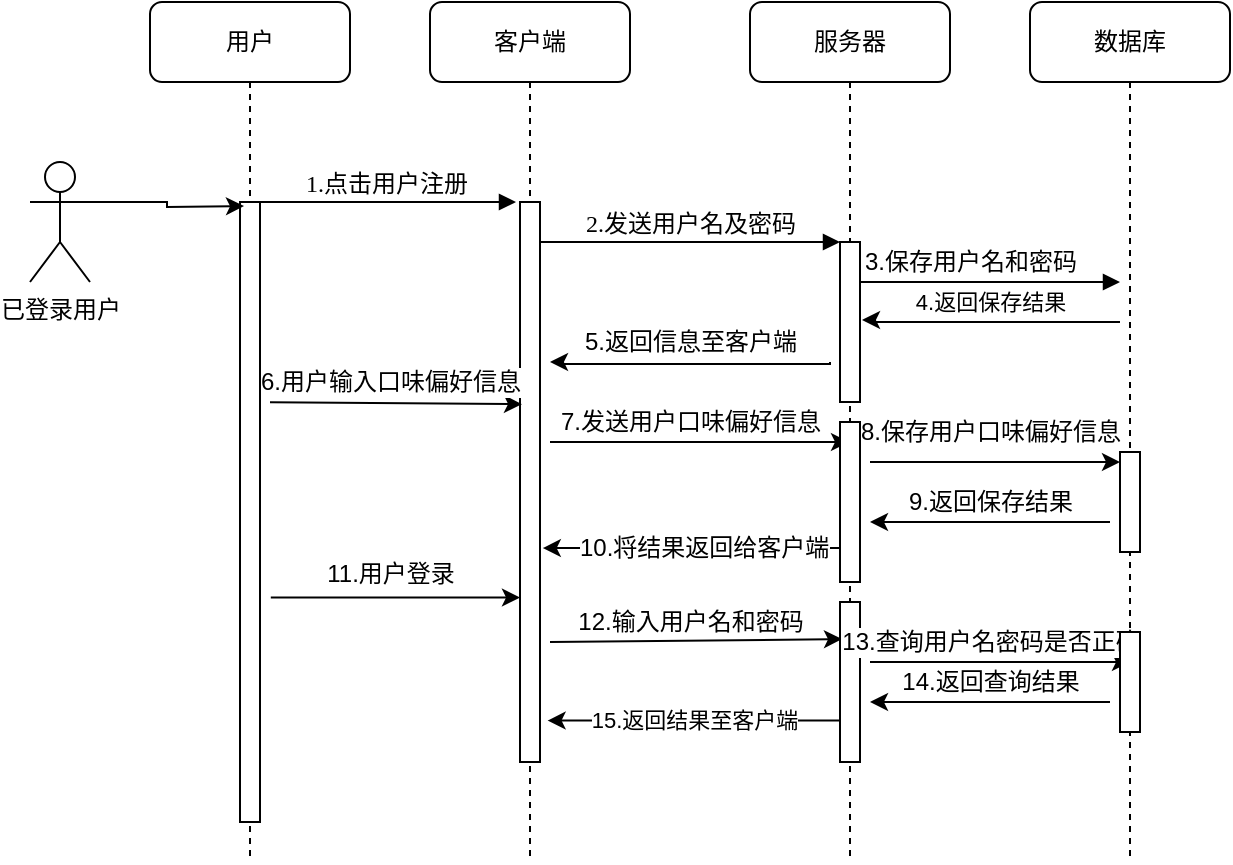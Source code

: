 <mxfile version="12.3.3" type="device" pages="1"><diagram id="gue26XQqfwyCubE_fEY7" name="Page-1"><mxGraphModel dx="1024" dy="567" grid="1" gridSize="10" guides="1" tooltips="1" connect="1" arrows="1" fold="1" page="1" pageScale="1" pageWidth="827" pageHeight="1169" math="0" shadow="0"><root><mxCell id="0"/><mxCell id="1" parent="0"/><mxCell id="UTwbslgmCEWSOonBXRfV-1" value="客户端" style="shape=umlLifeline;perimeter=lifelinePerimeter;whiteSpace=wrap;html=1;container=1;collapsible=0;recursiveResize=0;outlineConnect=0;rounded=1;shadow=0;comic=0;labelBackgroundColor=none;strokeWidth=1;fontFamily=Verdana;fontSize=12;align=center;" vertex="1" parent="1"><mxGeometry x="320" y="80" width="100" height="430" as="geometry"/></mxCell><mxCell id="UTwbslgmCEWSOonBXRfV-2" value="" style="html=1;points=[];perimeter=orthogonalPerimeter;rounded=0;shadow=0;comic=0;labelBackgroundColor=none;strokeWidth=1;fontFamily=Verdana;fontSize=12;align=center;" vertex="1" parent="UTwbslgmCEWSOonBXRfV-1"><mxGeometry x="45" y="100" width="10" height="280" as="geometry"/></mxCell><mxCell id="UTwbslgmCEWSOonBXRfV-3" value="" style="endArrow=classic;html=1;" edge="1" parent="UTwbslgmCEWSOonBXRfV-1" target="UTwbslgmCEWSOonBXRfV-7"><mxGeometry width="50" height="50" relative="1" as="geometry"><mxPoint x="60" y="220" as="sourcePoint"/><mxPoint x="100" y="190" as="targetPoint"/></mxGeometry></mxCell><mxCell id="UTwbslgmCEWSOonBXRfV-4" value="7.发送用户口味偏好信息" style="text;html=1;align=center;verticalAlign=middle;resizable=0;points=[];;labelBackgroundColor=#ffffff;" vertex="1" connectable="0" parent="UTwbslgmCEWSOonBXRfV-3"><mxGeometry x="-0.604" y="1" relative="1" as="geometry"><mxPoint x="40" y="-9" as="offset"/></mxGeometry></mxCell><mxCell id="UTwbslgmCEWSOonBXRfV-5" value="" style="endArrow=classic;html=1;entryX=0.1;entryY=0.232;entryDx=0;entryDy=0;entryPerimeter=0;" edge="1" parent="UTwbslgmCEWSOonBXRfV-1" target="UTwbslgmCEWSOonBXRfV-9"><mxGeometry width="50" height="50" relative="1" as="geometry"><mxPoint x="60" y="320" as="sourcePoint"/><mxPoint x="120" y="300" as="targetPoint"/></mxGeometry></mxCell><mxCell id="UTwbslgmCEWSOonBXRfV-6" value="12.输入用户名和密码" style="text;html=1;align=center;verticalAlign=middle;resizable=0;points=[];;labelBackgroundColor=#ffffff;" vertex="1" connectable="0" parent="UTwbslgmCEWSOonBXRfV-5"><mxGeometry x="-0.239" y="-3" relative="1" as="geometry"><mxPoint x="14" y="-12.5" as="offset"/></mxGeometry></mxCell><mxCell id="UTwbslgmCEWSOonBXRfV-7" value="服务器" style="shape=umlLifeline;perimeter=lifelinePerimeter;whiteSpace=wrap;html=1;container=1;collapsible=0;recursiveResize=0;outlineConnect=0;rounded=1;shadow=0;comic=0;labelBackgroundColor=none;strokeWidth=1;fontFamily=Verdana;fontSize=12;align=center;" vertex="1" parent="1"><mxGeometry x="480" y="80" width="100" height="430" as="geometry"/></mxCell><mxCell id="UTwbslgmCEWSOonBXRfV-8" value="" style="html=1;points=[];perimeter=orthogonalPerimeter;rounded=0;shadow=0;comic=0;labelBackgroundColor=none;strokeWidth=1;fontFamily=Verdana;fontSize=12;align=center;" vertex="1" parent="UTwbslgmCEWSOonBXRfV-7"><mxGeometry x="45" y="120" width="10" height="80" as="geometry"/></mxCell><mxCell id="UTwbslgmCEWSOonBXRfV-9" value="" style="html=1;points=[];perimeter=orthogonalPerimeter;rounded=0;shadow=0;comic=0;labelBackgroundColor=none;strokeWidth=1;fontFamily=Verdana;fontSize=12;align=center;" vertex="1" parent="UTwbslgmCEWSOonBXRfV-7"><mxGeometry x="45" y="300" width="10" height="80" as="geometry"/></mxCell><mxCell id="UTwbslgmCEWSOonBXRfV-10" value="" style="endArrow=classic;html=1;entryX=0.5;entryY=0.3;entryDx=0;entryDy=0;entryPerimeter=0;" edge="1" parent="UTwbslgmCEWSOonBXRfV-7" target="UTwbslgmCEWSOonBXRfV-14"><mxGeometry width="50" height="50" relative="1" as="geometry"><mxPoint x="60" y="330" as="sourcePoint"/><mxPoint x="110" y="300" as="targetPoint"/></mxGeometry></mxCell><mxCell id="UTwbslgmCEWSOonBXRfV-11" value="13.查询用户名密码是否正确" style="text;html=1;align=center;verticalAlign=middle;resizable=0;points=[];;labelBackgroundColor=#ffffff;" vertex="1" connectable="0" parent="UTwbslgmCEWSOonBXRfV-10"><mxGeometry x="-0.514" y="-1" relative="1" as="geometry"><mxPoint x="28" y="-11" as="offset"/></mxGeometry></mxCell><mxCell id="UTwbslgmCEWSOonBXRfV-12" value="数据库" style="shape=umlLifeline;perimeter=lifelinePerimeter;whiteSpace=wrap;html=1;container=1;collapsible=0;recursiveResize=0;outlineConnect=0;rounded=1;shadow=0;comic=0;labelBackgroundColor=none;strokeWidth=1;fontFamily=Verdana;fontSize=12;align=center;" vertex="1" parent="1"><mxGeometry x="620" y="80" width="100" height="430" as="geometry"/></mxCell><mxCell id="UTwbslgmCEWSOonBXRfV-13" value="" style="html=1;points=[];perimeter=orthogonalPerimeter;rounded=0;shadow=0;comic=0;labelBackgroundColor=none;strokeWidth=1;fontFamily=Verdana;fontSize=12;align=center;" vertex="1" parent="UTwbslgmCEWSOonBXRfV-12"><mxGeometry x="45" y="225" width="10" height="50" as="geometry"/></mxCell><mxCell id="UTwbslgmCEWSOonBXRfV-14" value="" style="html=1;points=[];perimeter=orthogonalPerimeter;rounded=0;shadow=0;comic=0;labelBackgroundColor=none;strokeWidth=1;fontFamily=Verdana;fontSize=12;align=center;" vertex="1" parent="UTwbslgmCEWSOonBXRfV-12"><mxGeometry x="45" y="315" width="10" height="50" as="geometry"/></mxCell><mxCell id="UTwbslgmCEWSOonBXRfV-15" value="用户" style="shape=umlLifeline;perimeter=lifelinePerimeter;whiteSpace=wrap;html=1;container=1;collapsible=0;recursiveResize=0;outlineConnect=0;rounded=1;shadow=0;comic=0;labelBackgroundColor=none;strokeWidth=1;fontFamily=Verdana;fontSize=12;align=center;" vertex="1" parent="1"><mxGeometry x="180" y="80" width="100" height="430" as="geometry"/></mxCell><mxCell id="UTwbslgmCEWSOonBXRfV-16" value="" style="html=1;points=[];perimeter=orthogonalPerimeter;rounded=0;shadow=0;comic=0;labelBackgroundColor=none;strokeWidth=1;fontFamily=Verdana;fontSize=12;align=center;" vertex="1" parent="UTwbslgmCEWSOonBXRfV-15"><mxGeometry x="45" y="100" width="10" height="310" as="geometry"/></mxCell><mxCell id="UTwbslgmCEWSOonBXRfV-17" value="4.返回保存结果" style="edgeStyle=orthogonalEdgeStyle;rounded=0;orthogonalLoop=1;jettySize=auto;html=1;" edge="1" parent="1"><mxGeometry x="0.939" y="-61" relative="1" as="geometry"><Array as="points"><mxPoint x="540" y="240"/><mxPoint x="540" y="239"/></Array><mxPoint x="536" y="239" as="targetPoint"/><mxPoint x="60" y="52" as="offset"/><mxPoint x="665" y="240" as="sourcePoint"/></mxGeometry></mxCell><mxCell id="UTwbslgmCEWSOonBXRfV-19" value="" style="html=1;verticalAlign=bottom;endArrow=block;labelBackgroundColor=none;fontFamily=Verdana;fontSize=12;edgeStyle=elbowEdgeStyle;elbow=vertical;" edge="1" parent="1" source="UTwbslgmCEWSOonBXRfV-8"><mxGeometry relative="1" as="geometry"><mxPoint x="590" y="220" as="sourcePoint"/><Array as="points"><mxPoint x="540" y="220"/></Array><mxPoint x="665" y="220" as="targetPoint"/></mxGeometry></mxCell><mxCell id="UTwbslgmCEWSOonBXRfV-40" value="3.保存用户名和密码" style="text;html=1;align=center;verticalAlign=middle;resizable=0;points=[];;labelBackgroundColor=#ffffff;" vertex="1" connectable="0" parent="UTwbslgmCEWSOonBXRfV-19"><mxGeometry x="-0.406" relative="1" as="geometry"><mxPoint x="16" y="-10" as="offset"/></mxGeometry></mxCell><mxCell id="UTwbslgmCEWSOonBXRfV-20" value="1.点击用户注册" style="html=1;verticalAlign=bottom;endArrow=block;entryX=0;entryY=0;labelBackgroundColor=none;fontFamily=Verdana;fontSize=12;edgeStyle=elbowEdgeStyle;elbow=vertical;" edge="1" parent="1"><mxGeometry relative="1" as="geometry"><mxPoint x="233" y="180" as="sourcePoint"/><mxPoint x="363" y="180" as="targetPoint"/></mxGeometry></mxCell><mxCell id="UTwbslgmCEWSOonBXRfV-21" value="2.发送用户名及密码" style="html=1;verticalAlign=bottom;endArrow=block;entryX=0;entryY=0;labelBackgroundColor=none;fontFamily=Verdana;fontSize=12;edgeStyle=elbowEdgeStyle;elbow=vertical;" edge="1" parent="1" source="UTwbslgmCEWSOonBXRfV-2" target="UTwbslgmCEWSOonBXRfV-8"><mxGeometry relative="1" as="geometry"><mxPoint x="450" y="200" as="sourcePoint"/></mxGeometry></mxCell><mxCell id="UTwbslgmCEWSOonBXRfV-22" style="edgeStyle=orthogonalEdgeStyle;rounded=0;orthogonalLoop=1;jettySize=auto;html=1;exitX=1;exitY=0.333;exitDx=0;exitDy=0;exitPerimeter=0;" edge="1" parent="1" source="UTwbslgmCEWSOonBXRfV-23"><mxGeometry relative="1" as="geometry"><mxPoint x="227" y="182" as="targetPoint"/></mxGeometry></mxCell><mxCell id="UTwbslgmCEWSOonBXRfV-23" value="已登录用户" style="shape=umlActor;verticalLabelPosition=bottom;labelBackgroundColor=#ffffff;verticalAlign=top;html=1;outlineConnect=0;" vertex="1" parent="1"><mxGeometry x="120" y="160" width="30" height="60" as="geometry"/></mxCell><mxCell id="UTwbslgmCEWSOonBXRfV-24" value="" style="endArrow=classic;html=1;entryX=1.14;entryY=0.618;entryDx=0;entryDy=0;entryPerimeter=0;" edge="1" parent="1" source="UTwbslgmCEWSOonBXRfV-30" target="UTwbslgmCEWSOonBXRfV-2"><mxGeometry width="50" height="50" relative="1" as="geometry"><mxPoint x="520" y="410" as="sourcePoint"/><mxPoint x="150" y="680" as="targetPoint"/></mxGeometry></mxCell><mxCell id="UTwbslgmCEWSOonBXRfV-25" value="&lt;div&gt;10.将结果返回给客户端&lt;/div&gt;" style="text;html=1;align=left;verticalAlign=middle;resizable=0;points=[];;labelBackgroundColor=#ffffff;" vertex="1" connectable="0" parent="UTwbslgmCEWSOonBXRfV-24"><mxGeometry x="0.291" y="-4" relative="1" as="geometry"><mxPoint x="-36" y="4" as="offset"/></mxGeometry></mxCell><mxCell id="UTwbslgmCEWSOonBXRfV-26" value="" style="edgeStyle=orthogonalEdgeStyle;rounded=0;orthogonalLoop=1;jettySize=auto;html=1;entryX=1.06;entryY=0.133;entryDx=0;entryDy=0;entryPerimeter=0;" edge="1" parent="1"><mxGeometry x="1" y="67" relative="1" as="geometry"><Array as="points"><mxPoint x="520" y="261"/><mxPoint x="384" y="261"/><mxPoint x="384" y="260"/></Array><mxPoint x="520" y="260" as="sourcePoint"/><mxPoint x="380" y="260" as="targetPoint"/><mxPoint x="-30" y="-7" as="offset"/></mxGeometry></mxCell><mxCell id="UTwbslgmCEWSOonBXRfV-27" value="5.返回信息至客户端" style="text;html=1;align=center;verticalAlign=middle;resizable=0;points=[];;labelBackgroundColor=#ffffff;" vertex="1" connectable="0" parent="UTwbslgmCEWSOonBXRfV-26"><mxGeometry x="0.203" y="2" relative="1" as="geometry"><mxPoint x="14" y="-13" as="offset"/></mxGeometry></mxCell><mxCell id="UTwbslgmCEWSOonBXRfV-28" value="" style="endArrow=classic;html=1;exitX=1.5;exitY=0.323;exitDx=0;exitDy=0;exitPerimeter=0;entryX=0.1;entryY=0.361;entryDx=0;entryDy=0;entryPerimeter=0;" edge="1" parent="1" source="UTwbslgmCEWSOonBXRfV-16" target="UTwbslgmCEWSOonBXRfV-2"><mxGeometry width="50" height="50" relative="1" as="geometry"><mxPoint x="250" y="320" as="sourcePoint"/><mxPoint x="300" y="270" as="targetPoint"/></mxGeometry></mxCell><mxCell id="UTwbslgmCEWSOonBXRfV-29" value="6.用户输入口味偏好信息" style="text;html=1;align=center;verticalAlign=middle;resizable=0;points=[];;labelBackgroundColor=#ffffff;" vertex="1" connectable="0" parent="UTwbslgmCEWSOonBXRfV-28"><mxGeometry x="-0.514" y="2" relative="1" as="geometry"><mxPoint x="29" y="-8.5" as="offset"/></mxGeometry></mxCell><mxCell id="UTwbslgmCEWSOonBXRfV-30" value="" style="html=1;points=[];perimeter=orthogonalPerimeter;rounded=0;shadow=0;comic=0;labelBackgroundColor=none;strokeWidth=1;fontFamily=Verdana;fontSize=12;align=center;" vertex="1" parent="1"><mxGeometry x="525" y="290" width="10" height="80" as="geometry"/></mxCell><mxCell id="UTwbslgmCEWSOonBXRfV-31" value="" style="endArrow=classic;html=1;exitX=1.5;exitY=0.25;exitDx=0;exitDy=0;exitPerimeter=0;" edge="1" parent="1" source="UTwbslgmCEWSOonBXRfV-30" target="UTwbslgmCEWSOonBXRfV-13"><mxGeometry width="50" height="50" relative="1" as="geometry"><mxPoint x="560" y="340" as="sourcePoint"/><mxPoint x="610" y="290" as="targetPoint"/></mxGeometry></mxCell><mxCell id="UTwbslgmCEWSOonBXRfV-32" value="8.保存用户口味偏好信息" style="text;html=1;align=center;verticalAlign=middle;resizable=0;points=[];;labelBackgroundColor=#ffffff;" vertex="1" connectable="0" parent="UTwbslgmCEWSOonBXRfV-31"><mxGeometry x="-0.222" y="-1" relative="1" as="geometry"><mxPoint x="11" y="-16" as="offset"/></mxGeometry></mxCell><mxCell id="UTwbslgmCEWSOonBXRfV-33" value="" style="endArrow=classic;html=1;" edge="1" parent="1"><mxGeometry width="50" height="50" relative="1" as="geometry"><mxPoint x="660" y="340" as="sourcePoint"/><mxPoint x="540" y="340" as="targetPoint"/></mxGeometry></mxCell><mxCell id="UTwbslgmCEWSOonBXRfV-34" value="9.返回保存结果" style="text;html=1;align=center;verticalAlign=middle;resizable=0;points=[];;labelBackgroundColor=#ffffff;" vertex="1" connectable="0" parent="UTwbslgmCEWSOonBXRfV-33"><mxGeometry x="0.623" relative="1" as="geometry"><mxPoint x="37" y="-10" as="offset"/></mxGeometry></mxCell><mxCell id="UTwbslgmCEWSOonBXRfV-35" value="" style="endArrow=classic;html=1;exitX=1.54;exitY=0.638;exitDx=0;exitDy=0;exitPerimeter=0;" edge="1" parent="1" source="UTwbslgmCEWSOonBXRfV-16" target="UTwbslgmCEWSOonBXRfV-2"><mxGeometry width="50" height="50" relative="1" as="geometry"><mxPoint x="130" y="390" as="sourcePoint"/><mxPoint x="180" y="340" as="targetPoint"/></mxGeometry></mxCell><mxCell id="UTwbslgmCEWSOonBXRfV-36" value="11.用户登录" style="text;html=1;align=center;verticalAlign=middle;resizable=0;points=[];;labelBackgroundColor=#ffffff;" vertex="1" connectable="0" parent="UTwbslgmCEWSOonBXRfV-35"><mxGeometry x="-0.339" y="1" relative="1" as="geometry"><mxPoint x="18.5" y="-11" as="offset"/></mxGeometry></mxCell><mxCell id="UTwbslgmCEWSOonBXRfV-37" value="" style="endArrow=classic;html=1;" edge="1" parent="1"><mxGeometry width="50" height="50" relative="1" as="geometry"><mxPoint x="660" y="430" as="sourcePoint"/><mxPoint x="540" y="430" as="targetPoint"/></mxGeometry></mxCell><mxCell id="UTwbslgmCEWSOonBXRfV-38" value="14.返回查询结果" style="text;html=1;align=center;verticalAlign=middle;resizable=0;points=[];;labelBackgroundColor=#ffffff;" vertex="1" connectable="0" parent="UTwbslgmCEWSOonBXRfV-37"><mxGeometry x="0.207" y="2" relative="1" as="geometry"><mxPoint x="12" y="-12" as="offset"/></mxGeometry></mxCell><mxCell id="UTwbslgmCEWSOonBXRfV-39" value="15.返回结果至客户端" style="endArrow=classic;html=1;entryX=1.38;entryY=0.926;entryDx=0;entryDy=0;entryPerimeter=0;" edge="1" parent="1" source="UTwbslgmCEWSOonBXRfV-9" target="UTwbslgmCEWSOonBXRfV-2"><mxGeometry width="50" height="50" relative="1" as="geometry"><mxPoint x="430" y="490" as="sourcePoint"/><mxPoint x="480" y="440" as="targetPoint"/></mxGeometry></mxCell></root></mxGraphModel></diagram></mxfile>